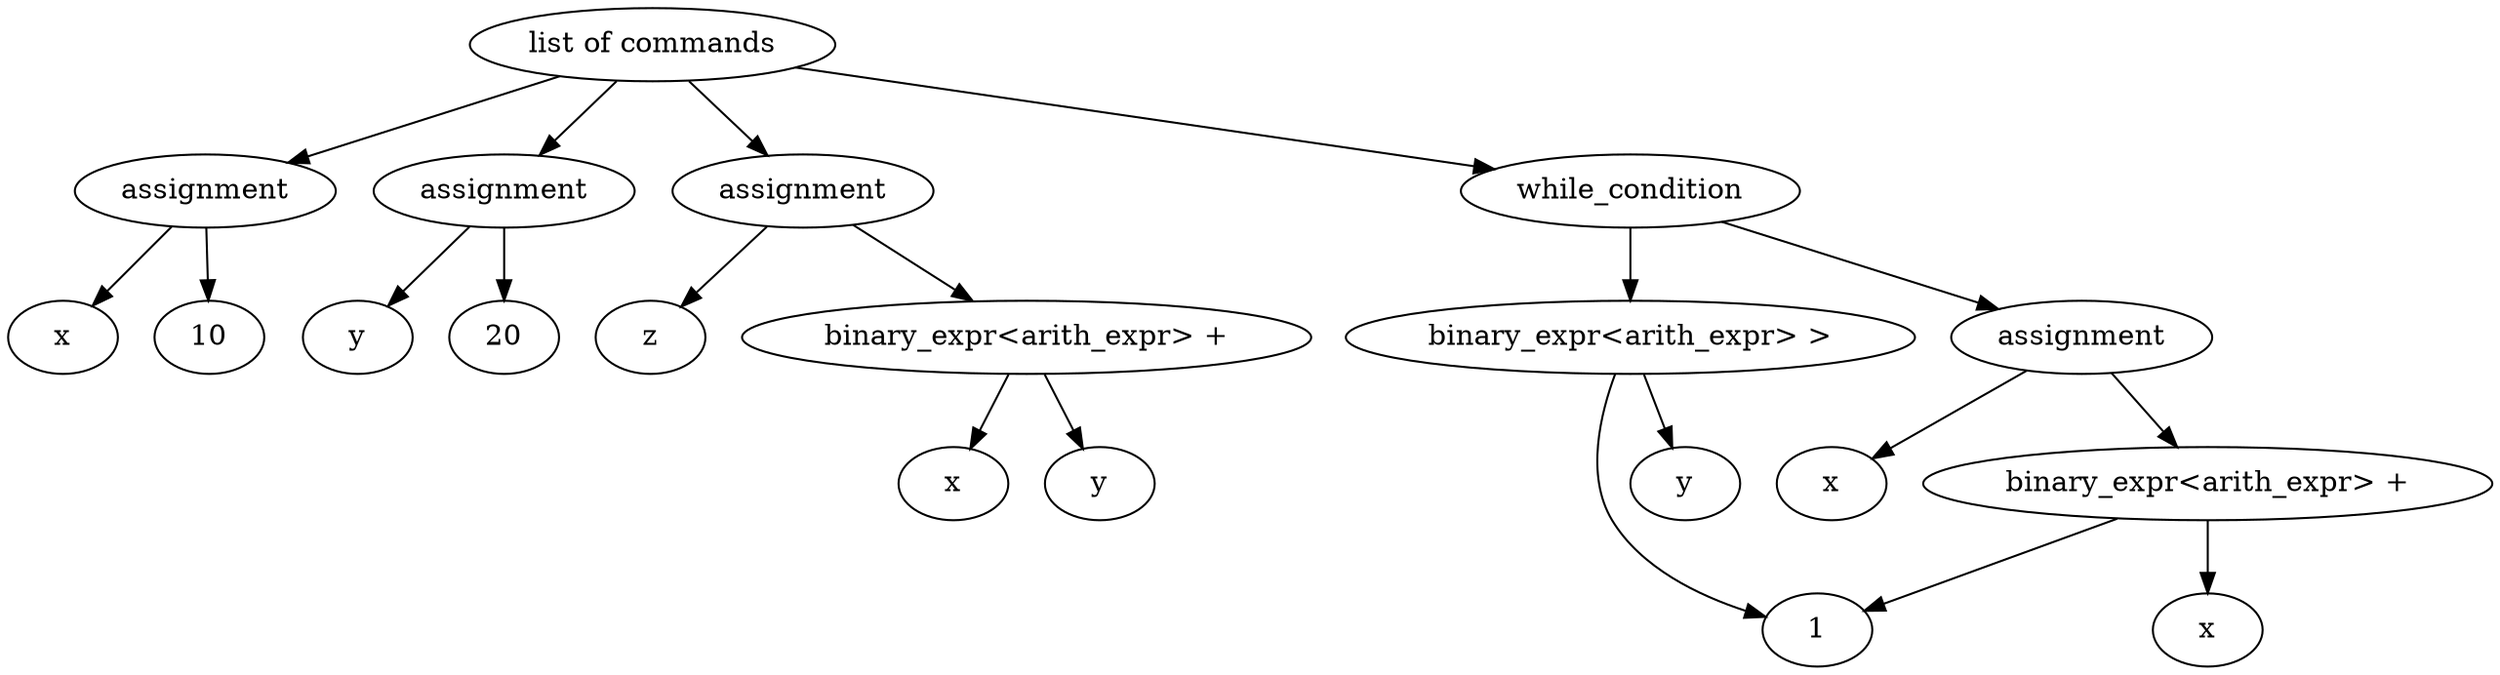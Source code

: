 digraph g { 
140732731069640 [label = "list of commands"];
140378661477592 [label = "assignment"];
140378661477328 [label = "x"];
140378661477256 [label = "10"];
140378661477640 [label = "assignment"];
140378661477376 [label = "y"];
140378661477304 [label = "20"];
140378661477688 [label = "assignment"];
140378661477424 [label = "z"];
140378661477352 [label = "binary_expr<arith_expr> +"];
140378661477520 [label = "x"];
140378661477544 [label = "y"];
140378661477384 [label = "while_condition"];
140378661477496 [label = "binary_expr<arith_expr> >"];
140378661477648 [label = "x"];
140378661477672 [label = "y"];
140378661477864 [label = "assignment"];
140378661477600 [label = "x"];
140378661477528 [label = "binary_expr<arith_expr> +"];
140378661477712 [label = "x"];
140378661477648 [label = "1"];
140732731069640->140378661477592
140378661477592->140378661477328
140378661477592->140378661477256
140732731069640->140378661477640
140378661477640->140378661477376
140378661477640->140378661477304
140732731069640->140378661477688
140378661477688->140378661477424
140378661477688->140378661477352
140378661477352->140378661477520
140378661477352->140378661477544
140732731069640->140378661477384
140378661477384->140378661477496
140378661477384->140378661477864
140378661477496->140378661477648
140378661477496->140378661477672
140378661477864->140378661477600
140378661477864->140378661477528
140378661477528->140378661477712
140378661477528->140378661477648

}